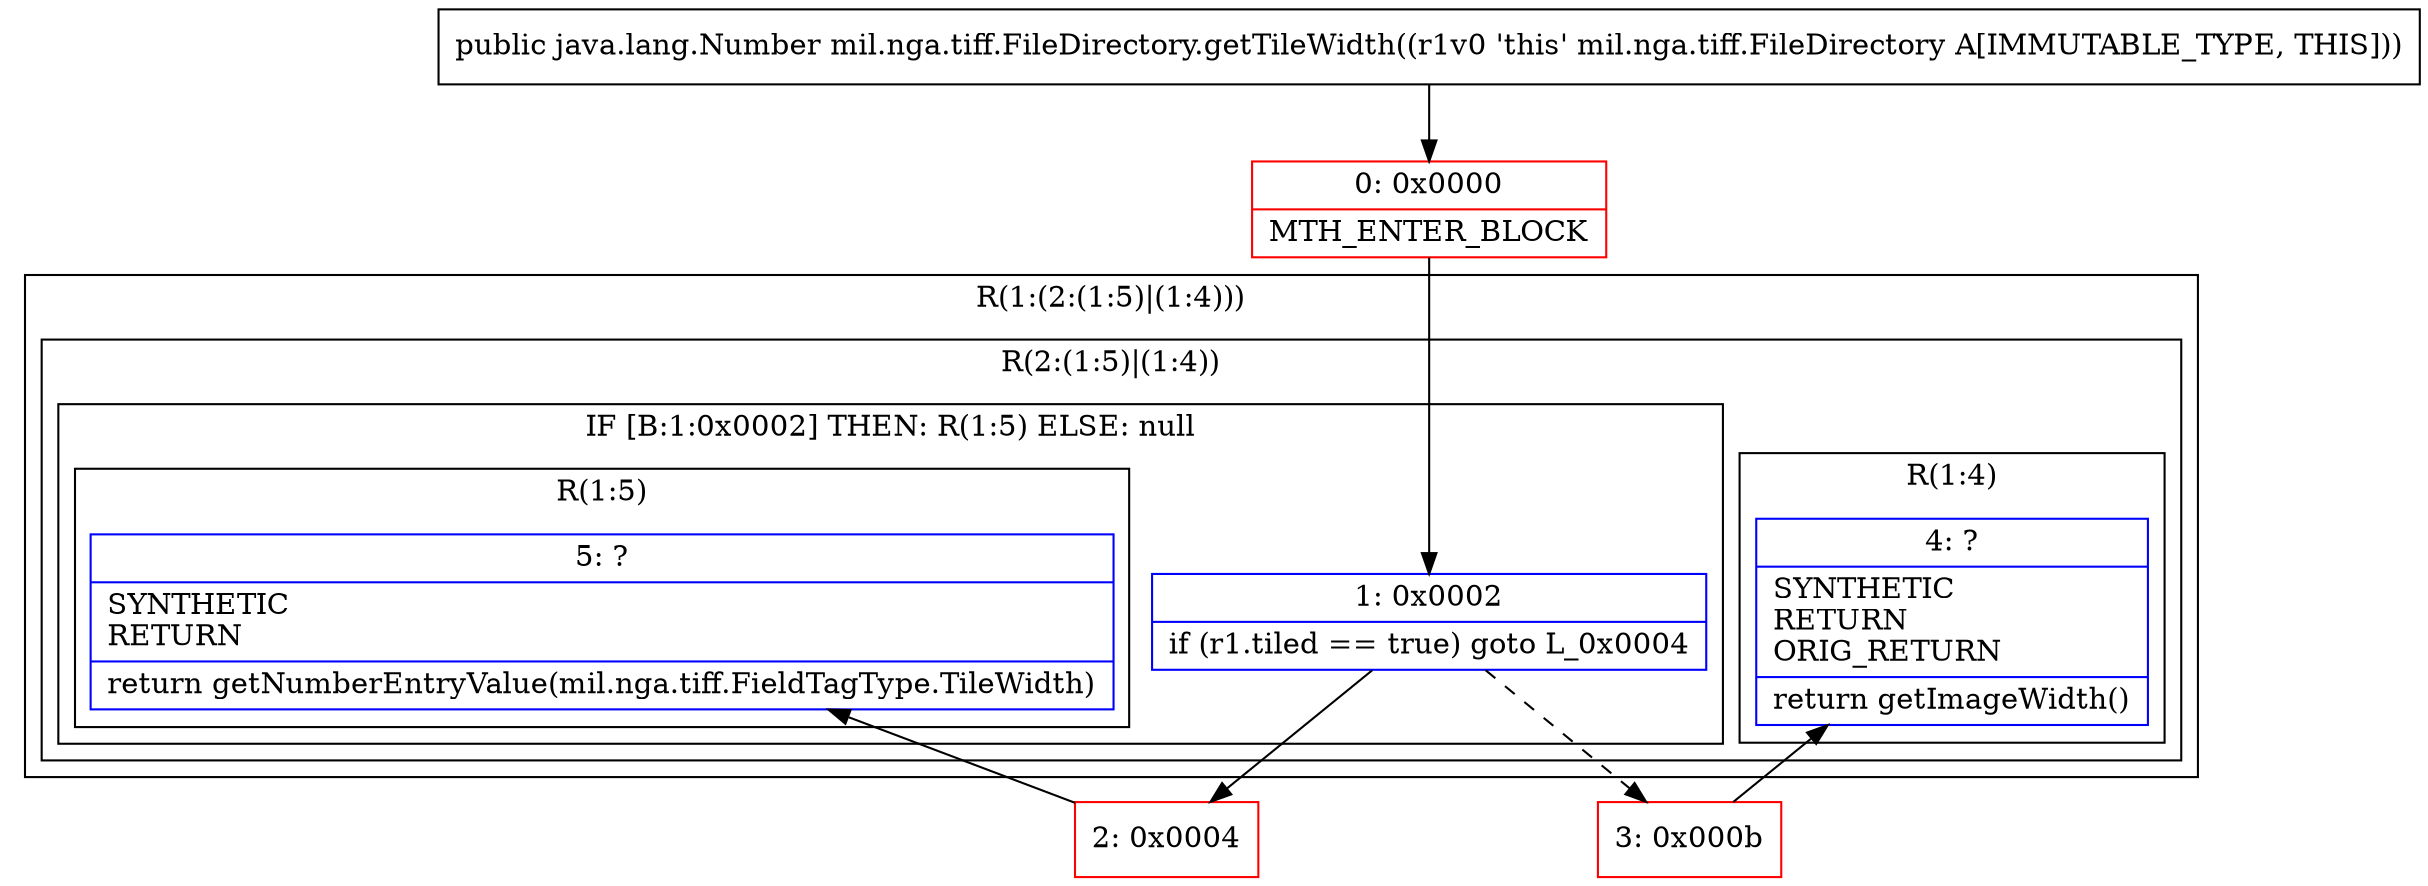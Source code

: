 digraph "CFG formil.nga.tiff.FileDirectory.getTileWidth()Ljava\/lang\/Number;" {
subgraph cluster_Region_1527945151 {
label = "R(1:(2:(1:5)|(1:4)))";
node [shape=record,color=blue];
subgraph cluster_Region_1832006895 {
label = "R(2:(1:5)|(1:4))";
node [shape=record,color=blue];
subgraph cluster_IfRegion_1781129378 {
label = "IF [B:1:0x0002] THEN: R(1:5) ELSE: null";
node [shape=record,color=blue];
Node_1 [shape=record,label="{1\:\ 0x0002|if (r1.tiled == true) goto L_0x0004\l}"];
subgraph cluster_Region_726862946 {
label = "R(1:5)";
node [shape=record,color=blue];
Node_5 [shape=record,label="{5\:\ ?|SYNTHETIC\lRETURN\l|return getNumberEntryValue(mil.nga.tiff.FieldTagType.TileWidth)\l}"];
}
}
subgraph cluster_Region_1689508312 {
label = "R(1:4)";
node [shape=record,color=blue];
Node_4 [shape=record,label="{4\:\ ?|SYNTHETIC\lRETURN\lORIG_RETURN\l|return getImageWidth()\l}"];
}
}
}
Node_0 [shape=record,color=red,label="{0\:\ 0x0000|MTH_ENTER_BLOCK\l}"];
Node_2 [shape=record,color=red,label="{2\:\ 0x0004}"];
Node_3 [shape=record,color=red,label="{3\:\ 0x000b}"];
MethodNode[shape=record,label="{public java.lang.Number mil.nga.tiff.FileDirectory.getTileWidth((r1v0 'this' mil.nga.tiff.FileDirectory A[IMMUTABLE_TYPE, THIS])) }"];
MethodNode -> Node_0;
Node_1 -> Node_2;
Node_1 -> Node_3[style=dashed];
Node_0 -> Node_1;
Node_2 -> Node_5;
Node_3 -> Node_4;
}

